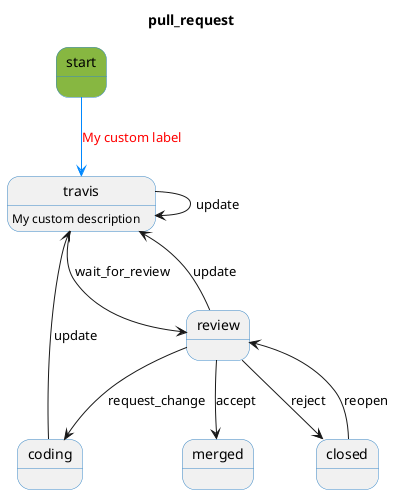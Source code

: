 @startuml
allow_mixing
title pull_request
skinparam titleBorderRoundCorner 15
skinparam titleBorderThickness 2
skinparam state {
    BackgroundColor<<initial>> #87b741
    BackgroundColor<<marked>> #3887C6
    BorderColor #3887C6
    BorderColor<<marked>> Black
    FontColor<<marked>> White
}
state "start" <<initial>>
state "coding"
state "travis" as travis
travis : My custom description
state "review"
state "merged"
state "closed"
"start" -[#0088FF]-> "travis": "<font color=Red>My custom label</font>"
"coding" --> "travis": "update"
"travis" --> "travis": "update"
"review" --> "travis": "update"
"travis" --> "review": "wait_for_review"
"review" --> "coding": "request_change"
"review" --> "merged": "accept"
"review" --> "closed": "reject"
"closed" --> "review": "reopen"
@enduml
